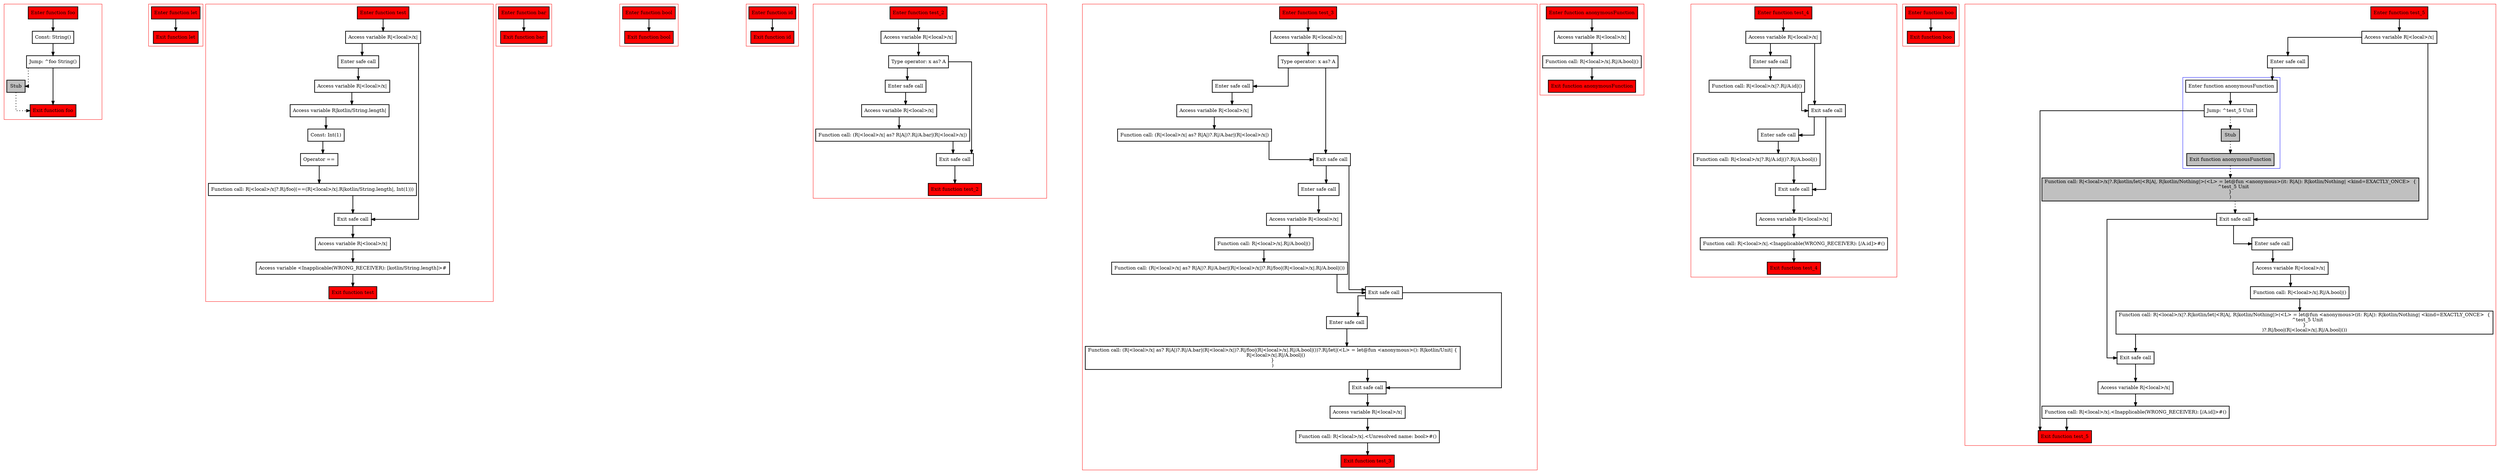 digraph safeCalls_kt {
    graph [splines=ortho nodesep=3]
    node [shape=box penwidth=2]
    edge [penwidth=2]

    subgraph cluster_0 {
        color=red
        0 [label="Enter function foo" style="filled" fillcolor=red];
        1 [label="Const: String()"];
        2 [label="Jump: ^foo String()"];
        3 [label="Stub" style="filled" fillcolor=gray];
        4 [label="Exit function foo" style="filled" fillcolor=red];
    }

    0 -> {1};
    1 -> {2};
    2 -> {4};
    2 -> {3} [style=dotted];
    3 -> {4} [style=dotted];

    subgraph cluster_1 {
        color=red
        5 [label="Enter function let" style="filled" fillcolor=red];
        6 [label="Exit function let" style="filled" fillcolor=red];
    }

    5 -> {6};

    subgraph cluster_2 {
        color=red
        7 [label="Enter function test" style="filled" fillcolor=red];
        8 [label="Access variable R|<local>/x|"];
        9 [label="Enter safe call"];
        10 [label="Access variable R|<local>/x|"];
        11 [label="Access variable R|kotlin/String.length|"];
        12 [label="Const: Int(1)"];
        13 [label="Operator =="];
        14 [label="Function call: R|<local>/x|?.R|/foo|(==(R|<local>/x|.R|kotlin/String.length|, Int(1)))"];
        15 [label="Exit safe call"];
        16 [label="Access variable R|<local>/x|"];
        17 [label="Access variable <Inapplicable(WRONG_RECEIVER): [kotlin/String.length]>#"];
        18 [label="Exit function test" style="filled" fillcolor=red];
    }

    7 -> {8};
    8 -> {9 15};
    9 -> {10};
    10 -> {11};
    11 -> {12};
    12 -> {13};
    13 -> {14};
    14 -> {15};
    15 -> {16};
    16 -> {17};
    17 -> {18};

    subgraph cluster_3 {
        color=red
        19 [label="Enter function bar" style="filled" fillcolor=red];
        20 [label="Exit function bar" style="filled" fillcolor=red];
    }

    19 -> {20};

    subgraph cluster_4 {
        color=red
        21 [label="Enter function bool" style="filled" fillcolor=red];
        22 [label="Exit function bool" style="filled" fillcolor=red];
    }

    21 -> {22};

    subgraph cluster_5 {
        color=red
        23 [label="Enter function id" style="filled" fillcolor=red];
        24 [label="Exit function id" style="filled" fillcolor=red];
    }

    23 -> {24};

    subgraph cluster_6 {
        color=red
        25 [label="Enter function test_2" style="filled" fillcolor=red];
        26 [label="Access variable R|<local>/x|"];
        27 [label="Type operator: x as? A"];
        28 [label="Enter safe call"];
        29 [label="Access variable R|<local>/x|"];
        30 [label="Function call: (R|<local>/x| as? R|A|)?.R|/A.bar|(R|<local>/x|)"];
        31 [label="Exit safe call"];
        32 [label="Exit function test_2" style="filled" fillcolor=red];
    }

    25 -> {26};
    26 -> {27};
    27 -> {28 31};
    28 -> {29};
    29 -> {30};
    30 -> {31};
    31 -> {32};

    subgraph cluster_7 {
        color=red
        33 [label="Enter function test_3" style="filled" fillcolor=red];
        34 [label="Access variable R|<local>/x|"];
        35 [label="Type operator: x as? A"];
        36 [label="Enter safe call"];
        37 [label="Access variable R|<local>/x|"];
        38 [label="Function call: (R|<local>/x| as? R|A|)?.R|/A.bar|(R|<local>/x|)"];
        39 [label="Exit safe call"];
        40 [label="Enter safe call"];
        41 [label="Access variable R|<local>/x|"];
        42 [label="Function call: R|<local>/x|.R|/A.bool|()"];
        43 [label="Function call: (R|<local>/x| as? R|A|)?.R|/A.bar|(R|<local>/x|)?.R|/foo|(R|<local>/x|.R|/A.bool|())"];
        44 [label="Exit safe call"];
        45 [label="Enter safe call"];
        46 [label="Function call: (R|<local>/x| as? R|A|)?.R|/A.bar|(R|<local>/x|)?.R|/foo|(R|<local>/x|.R|/A.bool|())?.R|/let|(<L> = let@fun <anonymous>(): R|kotlin/Unit| {
    R|<local>/x|.R|/A.bool|()
}
)"];
        47 [label="Exit safe call"];
        48 [label="Access variable R|<local>/x|"];
        49 [label="Function call: R|<local>/x|.<Unresolved name: bool>#()"];
        50 [label="Exit function test_3" style="filled" fillcolor=red];
    }

    33 -> {34};
    34 -> {35};
    35 -> {36 39};
    36 -> {37};
    37 -> {38};
    38 -> {39};
    39 -> {40 44};
    40 -> {41};
    41 -> {42};
    42 -> {43};
    43 -> {44};
    44 -> {45 47};
    45 -> {46};
    46 -> {47};
    47 -> {48};
    48 -> {49};
    49 -> {50};

    subgraph cluster_8 {
        color=red
        51 [label="Enter function anonymousFunction" style="filled" fillcolor=red];
        52 [label="Access variable R|<local>/x|"];
        53 [label="Function call: R|<local>/x|.R|/A.bool|()"];
        54 [label="Exit function anonymousFunction" style="filled" fillcolor=red];
    }

    51 -> {52};
    52 -> {53};
    53 -> {54};

    subgraph cluster_9 {
        color=red
        55 [label="Enter function test_4" style="filled" fillcolor=red];
        56 [label="Access variable R|<local>/x|"];
        57 [label="Enter safe call"];
        58 [label="Function call: R|<local>/x|?.R|/A.id|()"];
        59 [label="Exit safe call"];
        60 [label="Enter safe call"];
        61 [label="Function call: R|<local>/x|?.R|/A.id|()?.R|/A.bool|()"];
        62 [label="Exit safe call"];
        63 [label="Access variable R|<local>/x|"];
        64 [label="Function call: R|<local>/x|.<Inapplicable(WRONG_RECEIVER): [/A.id]>#()"];
        65 [label="Exit function test_4" style="filled" fillcolor=red];
    }

    55 -> {56};
    56 -> {57 59};
    57 -> {58};
    58 -> {59};
    59 -> {60 62};
    60 -> {61};
    61 -> {62};
    62 -> {63};
    63 -> {64};
    64 -> {65};

    subgraph cluster_10 {
        color=red
        66 [label="Enter function boo" style="filled" fillcolor=red];
        67 [label="Exit function boo" style="filled" fillcolor=red];
    }

    66 -> {67};

    subgraph cluster_11 {
        color=red
        68 [label="Enter function test_5" style="filled" fillcolor=red];
        69 [label="Access variable R|<local>/x|"];
        70 [label="Enter safe call"];
        subgraph cluster_12 {
            color=blue
            71 [label="Enter function anonymousFunction"];
            72 [label="Jump: ^test_5 Unit"];
            73 [label="Stub" style="filled" fillcolor=gray];
            74 [label="Exit function anonymousFunction" style="filled" fillcolor=gray];
        }
        75 [label="Function call: R|<local>/x|?.R|kotlin/let|<R|A|, R|kotlin/Nothing|>(<L> = let@fun <anonymous>(it: R|A|): R|kotlin/Nothing| <kind=EXACTLY_ONCE>  {
    ^test_5 Unit
}
)" style="filled" fillcolor=gray];
        76 [label="Exit safe call"];
        77 [label="Enter safe call"];
        78 [label="Access variable R|<local>/x|"];
        79 [label="Function call: R|<local>/x|.R|/A.bool|()"];
        80 [label="Function call: R|<local>/x|?.R|kotlin/let|<R|A|, R|kotlin/Nothing|>(<L> = let@fun <anonymous>(it: R|A|): R|kotlin/Nothing| <kind=EXACTLY_ONCE>  {
    ^test_5 Unit
}
)?.R|/boo|(R|<local>/x|.R|/A.bool|())"];
        81 [label="Exit safe call"];
        82 [label="Access variable R|<local>/x|"];
        83 [label="Function call: R|<local>/x|.<Inapplicable(WRONG_RECEIVER): [/A.id]>#()"];
        84 [label="Exit function test_5" style="filled" fillcolor=red];
    }

    68 -> {69};
    69 -> {70 76};
    70 -> {71};
    71 -> {72};
    72 -> {84};
    72 -> {73} [style=dotted];
    73 -> {74} [style=dotted];
    74 -> {75} [style=dotted];
    75 -> {76} [style=dotted];
    76 -> {77 81};
    77 -> {78};
    78 -> {79};
    79 -> {80};
    80 -> {81};
    81 -> {82};
    82 -> {83};
    83 -> {84};

}
